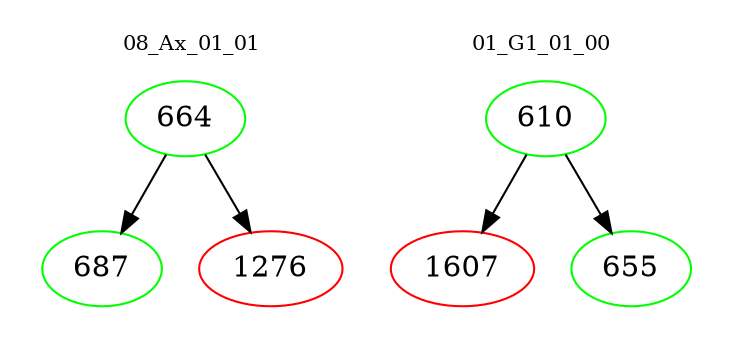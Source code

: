 digraph{
subgraph cluster_0 {
color = white
label = "08_Ax_01_01";
fontsize=10;
T0_664 [label="664", color="green"]
T0_664 -> T0_687 [color="black"]
T0_687 [label="687", color="green"]
T0_664 -> T0_1276 [color="black"]
T0_1276 [label="1276", color="red"]
}
subgraph cluster_1 {
color = white
label = "01_G1_01_00";
fontsize=10;
T1_610 [label="610", color="green"]
T1_610 -> T1_1607 [color="black"]
T1_1607 [label="1607", color="red"]
T1_610 -> T1_655 [color="black"]
T1_655 [label="655", color="green"]
}
}

